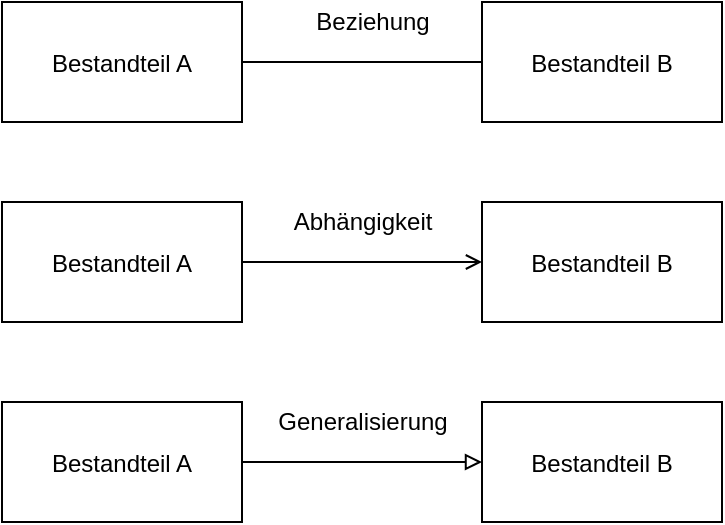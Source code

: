 <mxfile version="15.4.0" type="device"><diagram id="hyuSgr0WiIHA1JmV8kCH" name="Seite-1"><mxGraphModel dx="1086" dy="966" grid="1" gridSize="10" guides="1" tooltips="1" connect="1" arrows="1" fold="1" page="1" pageScale="1" pageWidth="827" pageHeight="1169" math="0" shadow="0"><root><mxCell id="0"/><mxCell id="1" parent="0"/><mxCell id="tQEC8WSHALwLQWzmmIx--4" style="edgeStyle=orthogonalEdgeStyle;rounded=0;orthogonalLoop=1;jettySize=auto;html=1;endArrow=none;endFill=0;" edge="1" parent="1" source="tQEC8WSHALwLQWzmmIx--1" target="tQEC8WSHALwLQWzmmIx--2"><mxGeometry relative="1" as="geometry"/></mxCell><mxCell id="tQEC8WSHALwLQWzmmIx--1" value="Bestandteil A" style="fontStyle=0;" vertex="1" parent="1"><mxGeometry x="40" y="40" width="120" height="60" as="geometry"/></mxCell><mxCell id="tQEC8WSHALwLQWzmmIx--2" value="Bestandteil B" style="fontStyle=0;" vertex="1" parent="1"><mxGeometry x="280" y="40" width="120" height="60" as="geometry"/></mxCell><mxCell id="tQEC8WSHALwLQWzmmIx--5" style="edgeStyle=orthogonalEdgeStyle;rounded=0;orthogonalLoop=1;jettySize=auto;html=1;endArrow=open;endFill=0;" edge="1" parent="1" source="tQEC8WSHALwLQWzmmIx--6" target="tQEC8WSHALwLQWzmmIx--7"><mxGeometry relative="1" as="geometry"/></mxCell><mxCell id="tQEC8WSHALwLQWzmmIx--6" value="Bestandteil A" style="fontStyle=0;" vertex="1" parent="1"><mxGeometry x="40" y="140" width="120" height="60" as="geometry"/></mxCell><mxCell id="tQEC8WSHALwLQWzmmIx--7" value="Bestandteil B" style="fontStyle=0;" vertex="1" parent="1"><mxGeometry x="280" y="140" width="120" height="60" as="geometry"/></mxCell><mxCell id="tQEC8WSHALwLQWzmmIx--8" style="edgeStyle=orthogonalEdgeStyle;rounded=0;orthogonalLoop=1;jettySize=auto;html=1;endArrow=block;endFill=0;" edge="1" parent="1" source="tQEC8WSHALwLQWzmmIx--9" target="tQEC8WSHALwLQWzmmIx--10"><mxGeometry relative="1" as="geometry"/></mxCell><mxCell id="tQEC8WSHALwLQWzmmIx--9" value="Bestandteil A" style="fontStyle=0;" vertex="1" parent="1"><mxGeometry x="40" y="240" width="120" height="60" as="geometry"/></mxCell><mxCell id="tQEC8WSHALwLQWzmmIx--10" value="Bestandteil B" style="fontStyle=0;" vertex="1" parent="1"><mxGeometry x="280" y="240" width="120" height="60" as="geometry"/></mxCell><mxCell id="tQEC8WSHALwLQWzmmIx--11" value="Beziehung" style="text;html=1;align=center;verticalAlign=middle;resizable=0;points=[];autosize=1;strokeColor=none;fillColor=none;" vertex="1" parent="1"><mxGeometry x="190" y="40" width="70" height="20" as="geometry"/></mxCell><mxCell id="tQEC8WSHALwLQWzmmIx--12" value="Abhängigkeit" style="text;html=1;align=center;verticalAlign=middle;resizable=0;points=[];autosize=1;strokeColor=none;fillColor=none;" vertex="1" parent="1"><mxGeometry x="180" y="140" width="80" height="20" as="geometry"/></mxCell><mxCell id="tQEC8WSHALwLQWzmmIx--13" value="Generalisierung" style="text;html=1;align=center;verticalAlign=middle;resizable=0;points=[];autosize=1;strokeColor=none;fillColor=none;" vertex="1" parent="1"><mxGeometry x="170" y="240" width="100" height="20" as="geometry"/></mxCell></root></mxGraphModel></diagram></mxfile>